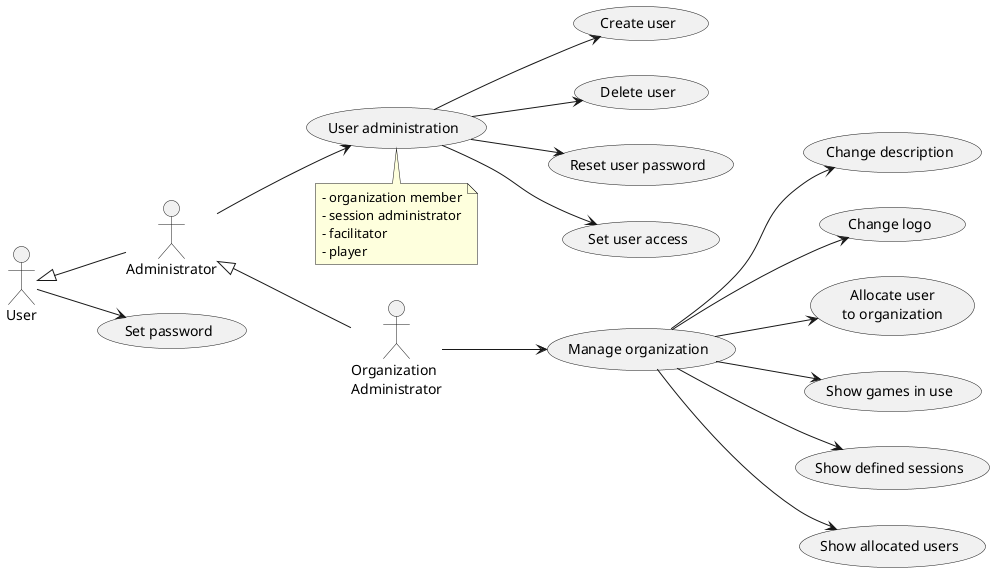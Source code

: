 @startuml
left to right direction
 
"Organization\nAdministrator" as OA
User <|-- Administrator
Administrator <|-- OA

User --> (Set password)

Administrator --> (User administration)
note bottom
  - organization member
  - session administrator
  - facilitator
  - player
end note

(User administration) --> (Create user)
(User administration) --> (Delete user)
(User administration) --> (Reset user password)
(User administration) --> (Set user access)

OA --> (Manage organization)
(Manage organization) --> (Change description)
(Manage organization) --> (Change logo)
(Manage organization) --> (Allocate user\nto organization)
(Manage organization) --> (Show games in use)
(Manage organization) --> (Show defined sessions)
(Manage organization) --> (Show allocated users)

@enduml
